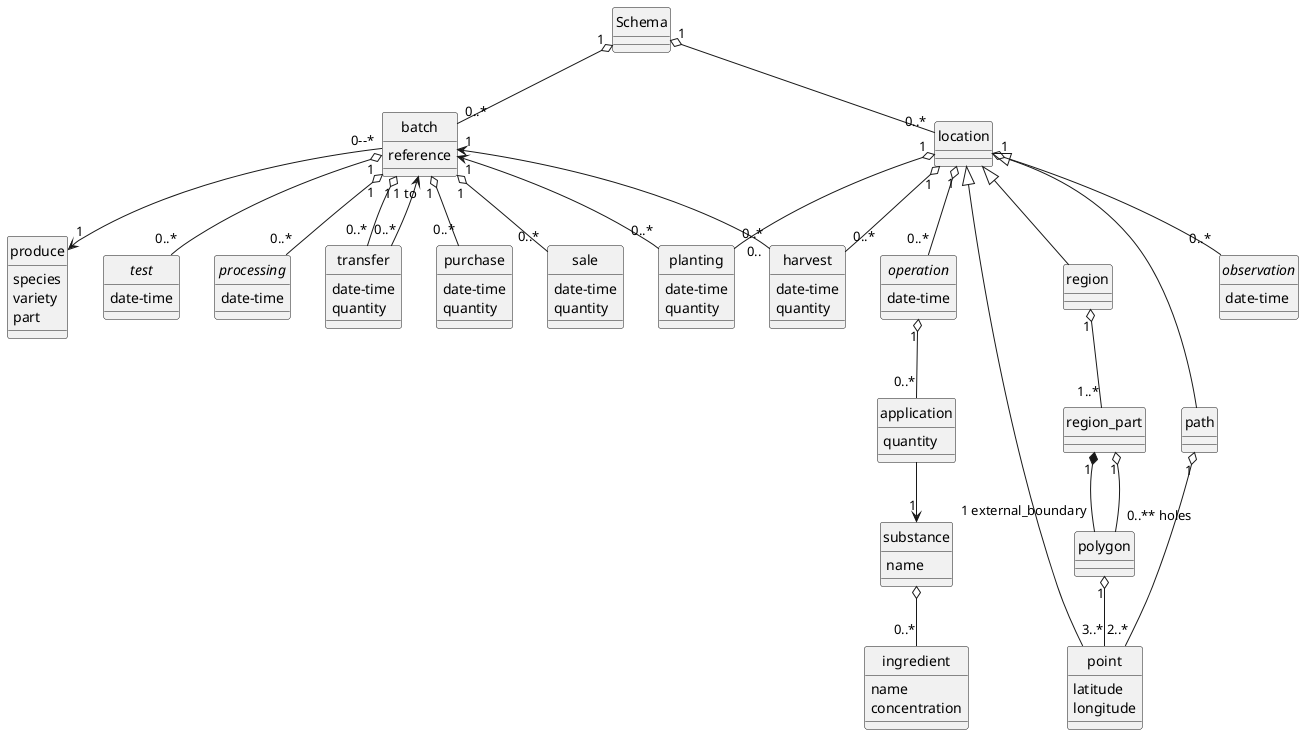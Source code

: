 @startuml
'startuml
hide circle

class Schema

class harvest {
date-time
quantity
}
location "1" o-- "0..*" harvest
batch "1" <-- "0.." harvest

class planting {
date-time
quantity
}
location "1" o-- "0..*" planting
batch "1" <-- "0..*" planting

class location
Schema "1" o-- "0..*" location

class point {
latitude
longitude
}

location <|-- point

class path
path "1" o-- "2..*" point
location <|-- path


class polygon
polygon "1" o-- "3..*" point

class region
location <|-- region

class region_part
region "1" o-- "1..*" region_part
region_part "1" *-- "1 external_boundary" polygon
region_part "1" o-- "0..** holes" polygon

class transfer {
date-time
quantity
}
batch "1" o-- "0..*" transfer
batch "1 to" <-- "0..*" transfer

class purchase {
date-time
quantity
}
batch "1" o-- "0..*" purchase

class sale {
date-time
quantity
}
batch "1" o-- "0..*" sale

class batch {
reference
}
Schema "1" o-- "0..*" batch

class produce {
species
variety
part
}
batch "0--*" --> "1" produce

abstract observation {
date-time
}
location "1" o-- "0..*" observation

abstract operation {
date-time
}
location "1" o-- "0..*" operation
operation "1" o-- "0..*" application

abstract test {
date-time
}
batch "1" o-- "0..*" test

abstract processing {
date-time
}
batch "1" o-- "0..*" processing

class application {
	quantity
}

class substance {
name
}
application --> "1" substance

class ingredient {
name
concentration
}
substance o-- "0..*" ingredient
@enduml

